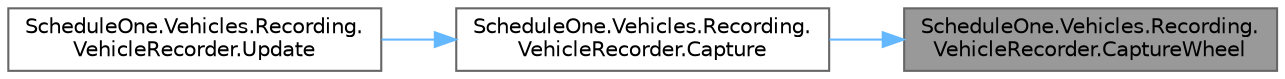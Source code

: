 digraph "ScheduleOne.Vehicles.Recording.VehicleRecorder.CaptureWheel"
{
 // LATEX_PDF_SIZE
  bgcolor="transparent";
  edge [fontname=Helvetica,fontsize=10,labelfontname=Helvetica,labelfontsize=10];
  node [fontname=Helvetica,fontsize=10,shape=box,height=0.2,width=0.4];
  rankdir="RL";
  Node1 [id="Node000001",label="ScheduleOne.Vehicles.Recording.\lVehicleRecorder.CaptureWheel",height=0.2,width=0.4,color="gray40", fillcolor="grey60", style="filled", fontcolor="black",tooltip=" "];
  Node1 -> Node2 [id="edge1_Node000001_Node000002",dir="back",color="steelblue1",style="solid",tooltip=" "];
  Node2 [id="Node000002",label="ScheduleOne.Vehicles.Recording.\lVehicleRecorder.Capture",height=0.2,width=0.4,color="grey40", fillcolor="white", style="filled",URL="$class_schedule_one_1_1_vehicles_1_1_recording_1_1_vehicle_recorder.html#a01d51eb6fe45613ffb18b509952939e4",tooltip=" "];
  Node2 -> Node3 [id="edge2_Node000002_Node000003",dir="back",color="steelblue1",style="solid",tooltip=" "];
  Node3 [id="Node000003",label="ScheduleOne.Vehicles.Recording.\lVehicleRecorder.Update",height=0.2,width=0.4,color="grey40", fillcolor="white", style="filled",URL="$class_schedule_one_1_1_vehicles_1_1_recording_1_1_vehicle_recorder.html#a4e94bc4a24ded83cfaff9c62d377c3bf",tooltip=" "];
}
